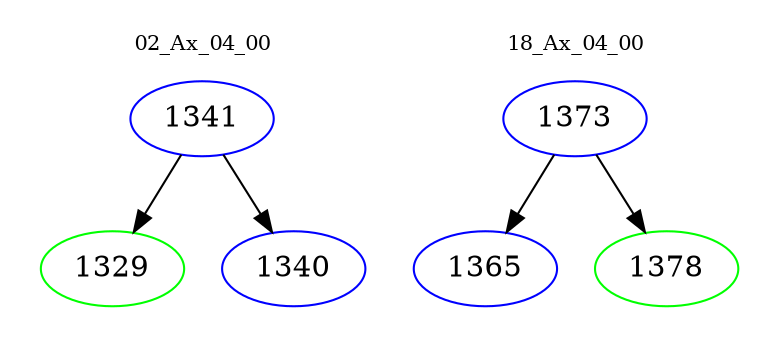 digraph{
subgraph cluster_0 {
color = white
label = "02_Ax_04_00";
fontsize=10;
T0_1341 [label="1341", color="blue"]
T0_1341 -> T0_1329 [color="black"]
T0_1329 [label="1329", color="green"]
T0_1341 -> T0_1340 [color="black"]
T0_1340 [label="1340", color="blue"]
}
subgraph cluster_1 {
color = white
label = "18_Ax_04_00";
fontsize=10;
T1_1373 [label="1373", color="blue"]
T1_1373 -> T1_1365 [color="black"]
T1_1365 [label="1365", color="blue"]
T1_1373 -> T1_1378 [color="black"]
T1_1378 [label="1378", color="green"]
}
}

